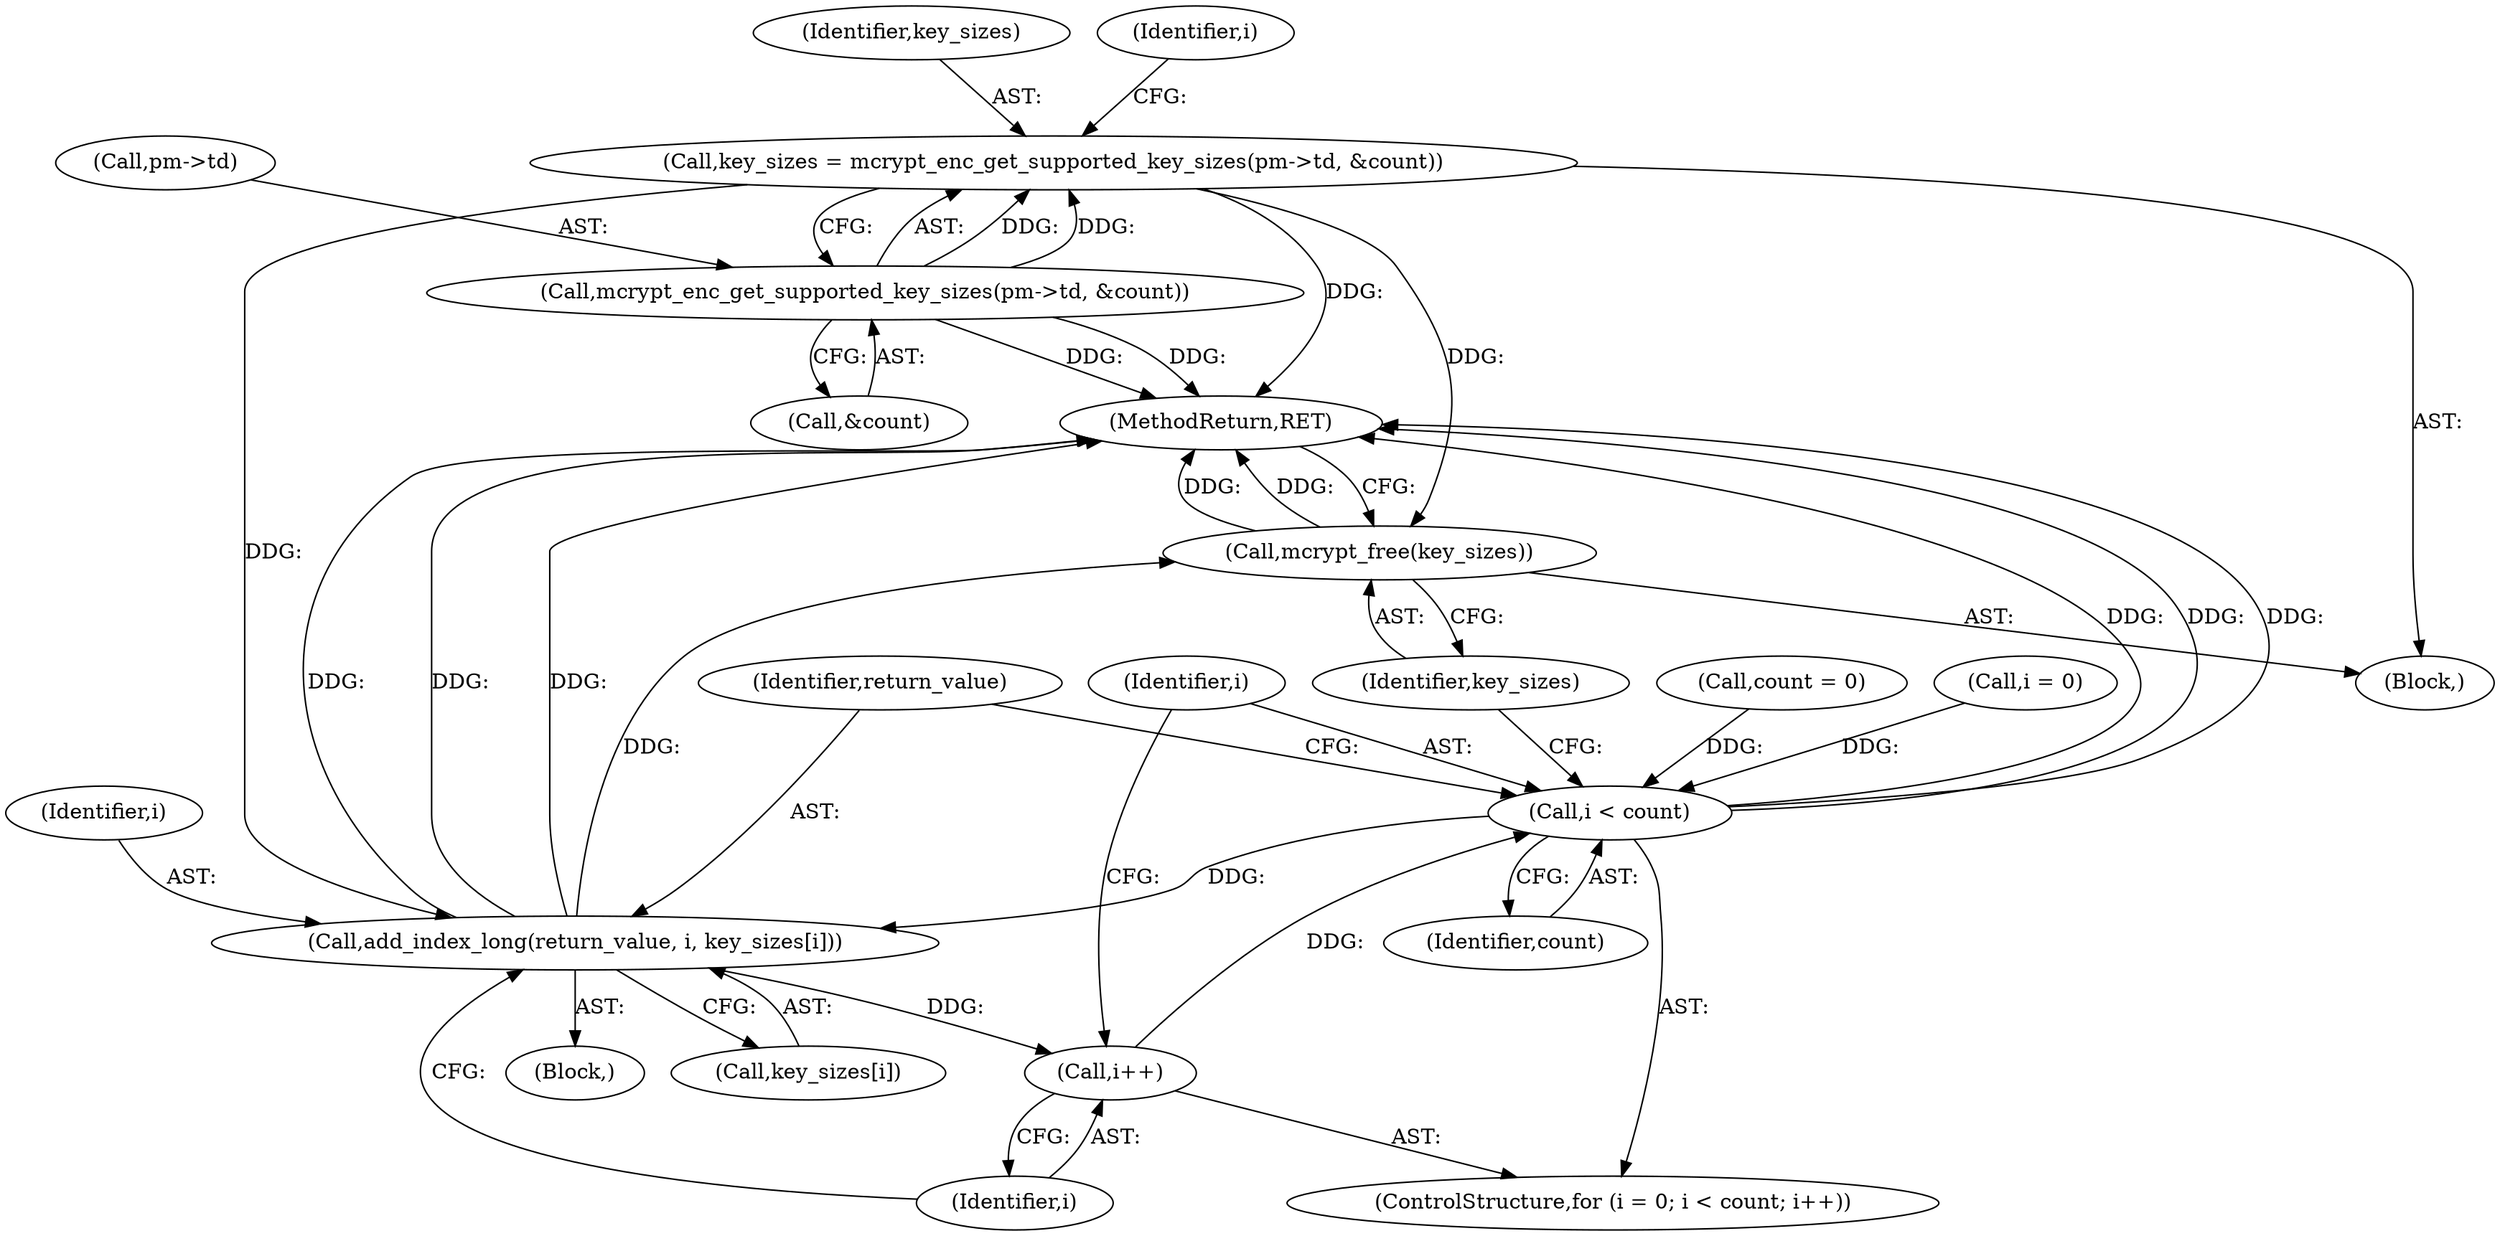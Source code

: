 digraph "0_php-src_6c5211a0cef0cc2854eaa387e0eb036e012904d0?w=1_3@API" {
"1000110" [label="(Call,key_sizes = mcrypt_enc_get_supported_key_sizes(pm->td, &count))"];
"1000112" [label="(Call,mcrypt_enc_get_supported_key_sizes(pm->td, &count))"];
"1000128" [label="(Call,add_index_long(return_value, i, key_sizes[i]))"];
"1000125" [label="(Call,i++)"];
"1000122" [label="(Call,i < count)"];
"1000134" [label="(Call,mcrypt_free(key_sizes))"];
"1000105" [label="(Call,count = 0)"];
"1000130" [label="(Identifier,i)"];
"1000113" [label="(Call,pm->td)"];
"1000123" [label="(Identifier,i)"];
"1000131" [label="(Call,key_sizes[i])"];
"1000119" [label="(Call,i = 0)"];
"1000122" [label="(Call,i < count)"];
"1000124" [label="(Identifier,count)"];
"1000136" [label="(MethodReturn,RET)"];
"1000126" [label="(Identifier,i)"];
"1000116" [label="(Call,&count)"];
"1000134" [label="(Call,mcrypt_free(key_sizes))"];
"1000127" [label="(Block,)"];
"1000125" [label="(Call,i++)"];
"1000111" [label="(Identifier,key_sizes)"];
"1000135" [label="(Identifier,key_sizes)"];
"1000128" [label="(Call,add_index_long(return_value, i, key_sizes[i]))"];
"1000112" [label="(Call,mcrypt_enc_get_supported_key_sizes(pm->td, &count))"];
"1000120" [label="(Identifier,i)"];
"1000110" [label="(Call,key_sizes = mcrypt_enc_get_supported_key_sizes(pm->td, &count))"];
"1000129" [label="(Identifier,return_value)"];
"1000118" [label="(ControlStructure,for (i = 0; i < count; i++))"];
"1000102" [label="(Block,)"];
"1000110" -> "1000102"  [label="AST: "];
"1000110" -> "1000112"  [label="CFG: "];
"1000111" -> "1000110"  [label="AST: "];
"1000112" -> "1000110"  [label="AST: "];
"1000120" -> "1000110"  [label="CFG: "];
"1000110" -> "1000136"  [label="DDG: "];
"1000112" -> "1000110"  [label="DDG: "];
"1000112" -> "1000110"  [label="DDG: "];
"1000110" -> "1000128"  [label="DDG: "];
"1000110" -> "1000134"  [label="DDG: "];
"1000112" -> "1000116"  [label="CFG: "];
"1000113" -> "1000112"  [label="AST: "];
"1000116" -> "1000112"  [label="AST: "];
"1000112" -> "1000136"  [label="DDG: "];
"1000112" -> "1000136"  [label="DDG: "];
"1000128" -> "1000127"  [label="AST: "];
"1000128" -> "1000131"  [label="CFG: "];
"1000129" -> "1000128"  [label="AST: "];
"1000130" -> "1000128"  [label="AST: "];
"1000131" -> "1000128"  [label="AST: "];
"1000126" -> "1000128"  [label="CFG: "];
"1000128" -> "1000136"  [label="DDG: "];
"1000128" -> "1000136"  [label="DDG: "];
"1000128" -> "1000136"  [label="DDG: "];
"1000128" -> "1000125"  [label="DDG: "];
"1000122" -> "1000128"  [label="DDG: "];
"1000128" -> "1000134"  [label="DDG: "];
"1000125" -> "1000118"  [label="AST: "];
"1000125" -> "1000126"  [label="CFG: "];
"1000126" -> "1000125"  [label="AST: "];
"1000123" -> "1000125"  [label="CFG: "];
"1000125" -> "1000122"  [label="DDG: "];
"1000122" -> "1000118"  [label="AST: "];
"1000122" -> "1000124"  [label="CFG: "];
"1000123" -> "1000122"  [label="AST: "];
"1000124" -> "1000122"  [label="AST: "];
"1000129" -> "1000122"  [label="CFG: "];
"1000135" -> "1000122"  [label="CFG: "];
"1000122" -> "1000136"  [label="DDG: "];
"1000122" -> "1000136"  [label="DDG: "];
"1000122" -> "1000136"  [label="DDG: "];
"1000119" -> "1000122"  [label="DDG: "];
"1000105" -> "1000122"  [label="DDG: "];
"1000134" -> "1000102"  [label="AST: "];
"1000134" -> "1000135"  [label="CFG: "];
"1000135" -> "1000134"  [label="AST: "];
"1000136" -> "1000134"  [label="CFG: "];
"1000134" -> "1000136"  [label="DDG: "];
"1000134" -> "1000136"  [label="DDG: "];
}
